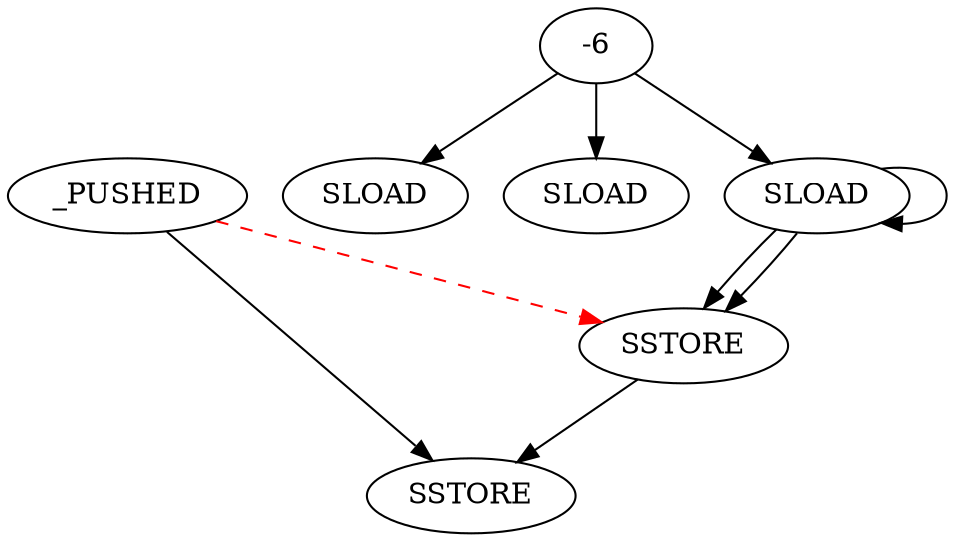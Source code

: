 // TEST
digraph {
	n5 [label=SSTORE shape=oval]
	n3 [label=SLOAD shape=oval]
	n0 [label=_PUSHED shape=oval]
	n4 [label=SSTORE shape=oval]
	n2 [label=SLOAD shape=oval]
	n1 [label=SLOAD shape=oval]
	n0 -> n5 [label="" color="" style=solid]
	n4 -> n5 [label="" color="" style=solid]
	-6 -> n3 [label="" color="" style=solid]
	n0 -> n4 [label="" color=red style=dashed]
	n1 -> n4 [label="" color="" style=solid]
	n1 -> n4 [label="" color="" style=solid]
	-6 -> n2 [label="" color="" style=solid]
	n1 -> n1 [label="" color="" style=""]
	-6 -> n1 [label="" color="" style=solid]
}
